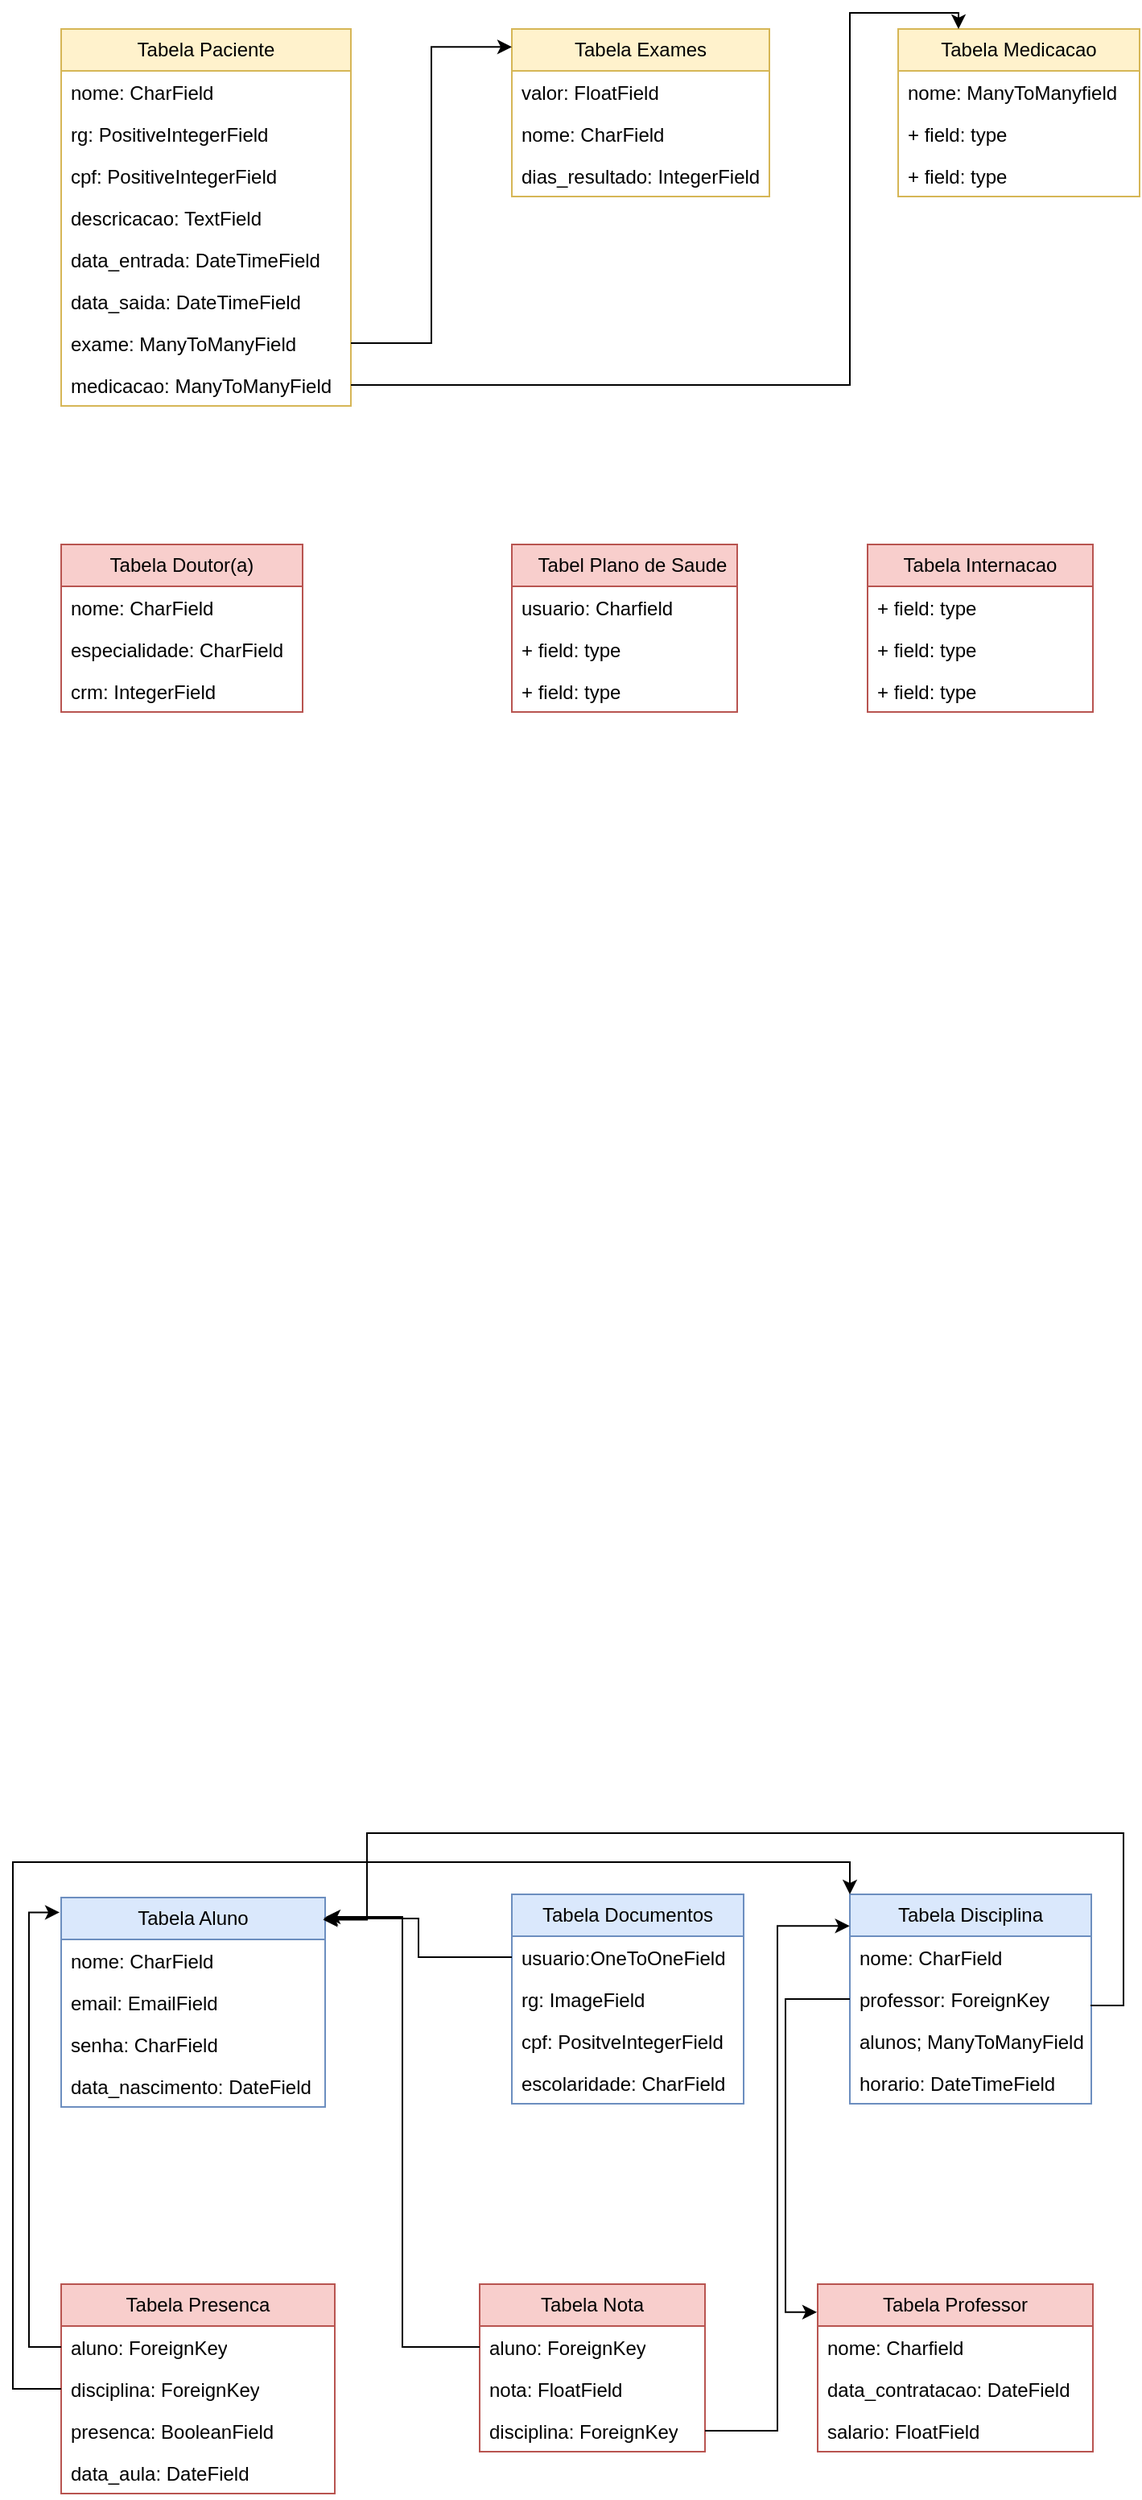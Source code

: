 <mxfile version="24.3.1" type="device">
  <diagram name="Página-1" id="8Bfq51W6LXayt3PJGII-">
    <mxGraphModel dx="1259" dy="1855" grid="1" gridSize="10" guides="1" tooltips="1" connect="1" arrows="1" fold="1" page="1" pageScale="1" pageWidth="827" pageHeight="1169" math="0" shadow="0">
      <root>
        <mxCell id="0" />
        <mxCell id="1" parent="0" />
        <mxCell id="65OCr3MXkYCy_8kgEzUt-1" value="Tabela Aluno" style="swimlane;fontStyle=0;childLayout=stackLayout;horizontal=1;startSize=26;fillColor=#dae8fc;horizontalStack=0;resizeParent=1;resizeParentMax=0;resizeLast=0;collapsible=1;marginBottom=0;whiteSpace=wrap;html=1;strokeColor=#6c8ebf;" parent="1" vertex="1">
          <mxGeometry x="40" y="40" width="164" height="130" as="geometry" />
        </mxCell>
        <mxCell id="65OCr3MXkYCy_8kgEzUt-2" value="nome: CharField" style="text;strokeColor=none;fillColor=none;align=left;verticalAlign=top;spacingLeft=4;spacingRight=4;overflow=hidden;rotatable=0;points=[[0,0.5],[1,0.5]];portConstraint=eastwest;whiteSpace=wrap;html=1;" parent="65OCr3MXkYCy_8kgEzUt-1" vertex="1">
          <mxGeometry y="26" width="164" height="26" as="geometry" />
        </mxCell>
        <mxCell id="65OCr3MXkYCy_8kgEzUt-3" value="email: EmailField" style="text;strokeColor=none;fillColor=none;align=left;verticalAlign=top;spacingLeft=4;spacingRight=4;overflow=hidden;rotatable=0;points=[[0,0.5],[1,0.5]];portConstraint=eastwest;whiteSpace=wrap;html=1;" parent="65OCr3MXkYCy_8kgEzUt-1" vertex="1">
          <mxGeometry y="52" width="164" height="26" as="geometry" />
        </mxCell>
        <mxCell id="65OCr3MXkYCy_8kgEzUt-4" value="senha: CharField" style="text;strokeColor=none;fillColor=none;align=left;verticalAlign=top;spacingLeft=4;spacingRight=4;overflow=hidden;rotatable=0;points=[[0,0.5],[1,0.5]];portConstraint=eastwest;whiteSpace=wrap;html=1;" parent="65OCr3MXkYCy_8kgEzUt-1" vertex="1">
          <mxGeometry y="78" width="164" height="26" as="geometry" />
        </mxCell>
        <mxCell id="65OCr3MXkYCy_8kgEzUt-9" value="data_nascimento: DateField" style="text;strokeColor=none;fillColor=none;align=left;verticalAlign=top;spacingLeft=4;spacingRight=4;overflow=hidden;rotatable=0;points=[[0,0.5],[1,0.5]];portConstraint=eastwest;whiteSpace=wrap;html=1;" parent="65OCr3MXkYCy_8kgEzUt-1" vertex="1">
          <mxGeometry y="104" width="164" height="26" as="geometry" />
        </mxCell>
        <mxCell id="65OCr3MXkYCy_8kgEzUt-11" value="Tabela Documentos" style="swimlane;fontStyle=0;childLayout=stackLayout;horizontal=1;startSize=26;fillColor=#dae8fc;horizontalStack=0;resizeParent=1;resizeParentMax=0;resizeLast=0;collapsible=1;marginBottom=0;whiteSpace=wrap;html=1;strokeColor=#6c8ebf;" parent="1" vertex="1">
          <mxGeometry x="320" y="38" width="144" height="130" as="geometry" />
        </mxCell>
        <mxCell id="65OCr3MXkYCy_8kgEzUt-12" value="usuario:OneToOneField" style="text;strokeColor=none;fillColor=none;align=left;verticalAlign=top;spacingLeft=4;spacingRight=4;overflow=hidden;rotatable=0;points=[[0,0.5],[1,0.5]];portConstraint=eastwest;whiteSpace=wrap;html=1;" parent="65OCr3MXkYCy_8kgEzUt-11" vertex="1">
          <mxGeometry y="26" width="144" height="26" as="geometry" />
        </mxCell>
        <mxCell id="65OCr3MXkYCy_8kgEzUt-13" value="rg: ImageField" style="text;strokeColor=none;fillColor=none;align=left;verticalAlign=top;spacingLeft=4;spacingRight=4;overflow=hidden;rotatable=0;points=[[0,0.5],[1,0.5]];portConstraint=eastwest;whiteSpace=wrap;html=1;" parent="65OCr3MXkYCy_8kgEzUt-11" vertex="1">
          <mxGeometry y="52" width="144" height="26" as="geometry" />
        </mxCell>
        <mxCell id="65OCr3MXkYCy_8kgEzUt-14" value="cpf: PositveIntegerField" style="text;strokeColor=none;fillColor=none;align=left;verticalAlign=top;spacingLeft=4;spacingRight=4;overflow=hidden;rotatable=0;points=[[0,0.5],[1,0.5]];portConstraint=eastwest;whiteSpace=wrap;html=1;" parent="65OCr3MXkYCy_8kgEzUt-11" vertex="1">
          <mxGeometry y="78" width="144" height="26" as="geometry" />
        </mxCell>
        <mxCell id="65OCr3MXkYCy_8kgEzUt-15" value="escolaridade: CharField" style="text;strokeColor=none;fillColor=none;align=left;verticalAlign=top;spacingLeft=4;spacingRight=4;overflow=hidden;rotatable=0;points=[[0,0.5],[1,0.5]];portConstraint=eastwest;whiteSpace=wrap;html=1;" parent="65OCr3MXkYCy_8kgEzUt-11" vertex="1">
          <mxGeometry y="104" width="144" height="26" as="geometry" />
        </mxCell>
        <mxCell id="65OCr3MXkYCy_8kgEzUt-19" style="edgeStyle=orthogonalEdgeStyle;rounded=0;orthogonalLoop=1;jettySize=auto;html=1;exitX=0;exitY=0.5;exitDx=0;exitDy=0;entryX=0.994;entryY=0.1;entryDx=0;entryDy=0;entryPerimeter=0;" parent="1" source="65OCr3MXkYCy_8kgEzUt-12" target="65OCr3MXkYCy_8kgEzUt-1" edge="1">
          <mxGeometry relative="1" as="geometry" />
        </mxCell>
        <mxCell id="65OCr3MXkYCy_8kgEzUt-20" value="Tabela Nota" style="swimlane;fontStyle=0;childLayout=stackLayout;horizontal=1;startSize=26;fillColor=#f8cecc;horizontalStack=0;resizeParent=1;resizeParentMax=0;resizeLast=0;collapsible=1;marginBottom=0;whiteSpace=wrap;html=1;strokeColor=#b85450;" parent="1" vertex="1">
          <mxGeometry x="300" y="280" width="140" height="104" as="geometry" />
        </mxCell>
        <mxCell id="65OCr3MXkYCy_8kgEzUt-21" value="aluno: ForeignKey" style="text;strokeColor=none;fillColor=none;align=left;verticalAlign=top;spacingLeft=4;spacingRight=4;overflow=hidden;rotatable=0;points=[[0,0.5],[1,0.5]];portConstraint=eastwest;whiteSpace=wrap;html=1;" parent="65OCr3MXkYCy_8kgEzUt-20" vertex="1">
          <mxGeometry y="26" width="140" height="26" as="geometry" />
        </mxCell>
        <mxCell id="65OCr3MXkYCy_8kgEzUt-22" value="nota: FloatField" style="text;strokeColor=none;fillColor=none;align=left;verticalAlign=top;spacingLeft=4;spacingRight=4;overflow=hidden;rotatable=0;points=[[0,0.5],[1,0.5]];portConstraint=eastwest;whiteSpace=wrap;html=1;" parent="65OCr3MXkYCy_8kgEzUt-20" vertex="1">
          <mxGeometry y="52" width="140" height="26" as="geometry" />
        </mxCell>
        <mxCell id="65OCr3MXkYCy_8kgEzUt-23" value="disciplina: ForeignKey&lt;div&gt;&lt;br&gt;&lt;/div&gt;" style="text;strokeColor=none;fillColor=none;align=left;verticalAlign=top;spacingLeft=4;spacingRight=4;overflow=hidden;rotatable=0;points=[[0,0.5],[1,0.5]];portConstraint=eastwest;whiteSpace=wrap;html=1;" parent="65OCr3MXkYCy_8kgEzUt-20" vertex="1">
          <mxGeometry y="78" width="140" height="26" as="geometry" />
        </mxCell>
        <mxCell id="65OCr3MXkYCy_8kgEzUt-24" value="Tabela Disciplina" style="swimlane;fontStyle=0;childLayout=stackLayout;horizontal=1;startSize=26;fillColor=#dae8fc;horizontalStack=0;resizeParent=1;resizeParentMax=0;resizeLast=0;collapsible=1;marginBottom=0;whiteSpace=wrap;html=1;strokeColor=#6c8ebf;" parent="1" vertex="1">
          <mxGeometry x="530" y="38" width="150" height="130" as="geometry" />
        </mxCell>
        <mxCell id="65OCr3MXkYCy_8kgEzUt-25" value="nome: CharField" style="text;strokeColor=none;fillColor=none;align=left;verticalAlign=top;spacingLeft=4;spacingRight=4;overflow=hidden;rotatable=0;points=[[0,0.5],[1,0.5]];portConstraint=eastwest;whiteSpace=wrap;html=1;" parent="65OCr3MXkYCy_8kgEzUt-24" vertex="1">
          <mxGeometry y="26" width="150" height="26" as="geometry" />
        </mxCell>
        <mxCell id="65OCr3MXkYCy_8kgEzUt-26" value="professor: ForeignKey" style="text;strokeColor=none;fillColor=none;align=left;verticalAlign=top;spacingLeft=4;spacingRight=4;overflow=hidden;rotatable=0;points=[[0,0.5],[1,0.5]];portConstraint=eastwest;whiteSpace=wrap;html=1;" parent="65OCr3MXkYCy_8kgEzUt-24" vertex="1">
          <mxGeometry y="52" width="150" height="26" as="geometry" />
        </mxCell>
        <mxCell id="65OCr3MXkYCy_8kgEzUt-27" value="alunos; ManyToManyField" style="text;strokeColor=none;fillColor=none;align=left;verticalAlign=top;spacingLeft=4;spacingRight=4;overflow=hidden;rotatable=0;points=[[0,0.5],[1,0.5]];portConstraint=eastwest;whiteSpace=wrap;html=1;" parent="65OCr3MXkYCy_8kgEzUt-24" vertex="1">
          <mxGeometry y="78" width="150" height="26" as="geometry" />
        </mxCell>
        <mxCell id="WFUkLhhziGBf0bUEO7K2-26" value="horario: DateTimeField" style="text;strokeColor=none;fillColor=none;align=left;verticalAlign=top;spacingLeft=4;spacingRight=4;overflow=hidden;rotatable=0;points=[[0,0.5],[1,0.5]];portConstraint=eastwest;whiteSpace=wrap;html=1;" parent="65OCr3MXkYCy_8kgEzUt-24" vertex="1">
          <mxGeometry y="104" width="150" height="26" as="geometry" />
        </mxCell>
        <mxCell id="65OCr3MXkYCy_8kgEzUt-32" value="Tabela Professor" style="swimlane;fontStyle=0;childLayout=stackLayout;horizontal=1;startSize=26;fillColor=#f8cecc;horizontalStack=0;resizeParent=1;resizeParentMax=0;resizeLast=0;collapsible=1;marginBottom=0;whiteSpace=wrap;html=1;strokeColor=#b85450;" parent="1" vertex="1">
          <mxGeometry x="510" y="280" width="171" height="104" as="geometry" />
        </mxCell>
        <mxCell id="65OCr3MXkYCy_8kgEzUt-33" value="nome: Charfield" style="text;strokeColor=none;fillColor=none;align=left;verticalAlign=top;spacingLeft=4;spacingRight=4;overflow=hidden;rotatable=0;points=[[0,0.5],[1,0.5]];portConstraint=eastwest;whiteSpace=wrap;html=1;" parent="65OCr3MXkYCy_8kgEzUt-32" vertex="1">
          <mxGeometry y="26" width="171" height="26" as="geometry" />
        </mxCell>
        <mxCell id="65OCr3MXkYCy_8kgEzUt-34" value="data_contratacao: DateField" style="text;strokeColor=none;fillColor=none;align=left;verticalAlign=top;spacingLeft=4;spacingRight=4;overflow=hidden;rotatable=0;points=[[0,0.5],[1,0.5]];portConstraint=eastwest;whiteSpace=wrap;html=1;" parent="65OCr3MXkYCy_8kgEzUt-32" vertex="1">
          <mxGeometry y="52" width="171" height="26" as="geometry" />
        </mxCell>
        <mxCell id="65OCr3MXkYCy_8kgEzUt-35" value="salario: FloatField" style="text;strokeColor=none;fillColor=none;align=left;verticalAlign=top;spacingLeft=4;spacingRight=4;overflow=hidden;rotatable=0;points=[[0,0.5],[1,0.5]];portConstraint=eastwest;whiteSpace=wrap;html=1;" parent="65OCr3MXkYCy_8kgEzUt-32" vertex="1">
          <mxGeometry y="78" width="171" height="26" as="geometry" />
        </mxCell>
        <mxCell id="65OCr3MXkYCy_8kgEzUt-36" value="Tabela Presenca" style="swimlane;fontStyle=0;childLayout=stackLayout;horizontal=1;startSize=26;fillColor=#f8cecc;horizontalStack=0;resizeParent=1;resizeParentMax=0;resizeLast=0;collapsible=1;marginBottom=0;whiteSpace=wrap;html=1;strokeColor=#b85450;" parent="1" vertex="1">
          <mxGeometry x="40" y="280" width="170" height="130" as="geometry" />
        </mxCell>
        <mxCell id="65OCr3MXkYCy_8kgEzUt-37" value="aluno: ForeignKey" style="text;strokeColor=none;fillColor=none;align=left;verticalAlign=top;spacingLeft=4;spacingRight=4;overflow=hidden;rotatable=0;points=[[0,0.5],[1,0.5]];portConstraint=eastwest;whiteSpace=wrap;html=1;" parent="65OCr3MXkYCy_8kgEzUt-36" vertex="1">
          <mxGeometry y="26" width="170" height="26" as="geometry" />
        </mxCell>
        <mxCell id="65OCr3MXkYCy_8kgEzUt-38" value="disciplina: ForeignKey" style="text;strokeColor=none;fillColor=none;align=left;verticalAlign=top;spacingLeft=4;spacingRight=4;overflow=hidden;rotatable=0;points=[[0,0.5],[1,0.5]];portConstraint=eastwest;whiteSpace=wrap;html=1;" parent="65OCr3MXkYCy_8kgEzUt-36" vertex="1">
          <mxGeometry y="52" width="170" height="26" as="geometry" />
        </mxCell>
        <mxCell id="65OCr3MXkYCy_8kgEzUt-39" value="presenca: BooleanField" style="text;strokeColor=none;fillColor=none;align=left;verticalAlign=top;spacingLeft=4;spacingRight=4;overflow=hidden;rotatable=0;points=[[0,0.5],[1,0.5]];portConstraint=eastwest;whiteSpace=wrap;html=1;" parent="65OCr3MXkYCy_8kgEzUt-36" vertex="1">
          <mxGeometry y="78" width="170" height="26" as="geometry" />
        </mxCell>
        <mxCell id="65OCr3MXkYCy_8kgEzUt-41" value="data_aula: DateField" style="text;strokeColor=none;fillColor=none;align=left;verticalAlign=top;spacingLeft=4;spacingRight=4;overflow=hidden;rotatable=0;points=[[0,0.5],[1,0.5]];portConstraint=eastwest;whiteSpace=wrap;html=1;" parent="65OCr3MXkYCy_8kgEzUt-36" vertex="1">
          <mxGeometry y="104" width="170" height="26" as="geometry" />
        </mxCell>
        <mxCell id="WFUkLhhziGBf0bUEO7K2-8" style="edgeStyle=orthogonalEdgeStyle;rounded=0;orthogonalLoop=1;jettySize=auto;html=1;exitX=0;exitY=0.5;exitDx=0;exitDy=0;entryX=-0.006;entryY=0.071;entryDx=0;entryDy=0;entryPerimeter=0;" parent="1" source="65OCr3MXkYCy_8kgEzUt-37" target="65OCr3MXkYCy_8kgEzUt-1" edge="1">
          <mxGeometry relative="1" as="geometry" />
        </mxCell>
        <mxCell id="WFUkLhhziGBf0bUEO7K2-17" style="edgeStyle=orthogonalEdgeStyle;rounded=0;orthogonalLoop=1;jettySize=auto;html=1;exitX=0;exitY=0.5;exitDx=0;exitDy=0;entryX=0;entryY=0;entryDx=0;entryDy=0;" parent="1" source="65OCr3MXkYCy_8kgEzUt-38" target="65OCr3MXkYCy_8kgEzUt-24" edge="1">
          <mxGeometry relative="1" as="geometry">
            <Array as="points">
              <mxPoint x="10" y="345" />
              <mxPoint x="10" y="18" />
              <mxPoint x="530" y="18" />
            </Array>
          </mxGeometry>
        </mxCell>
        <mxCell id="WFUkLhhziGBf0bUEO7K2-22" style="edgeStyle=orthogonalEdgeStyle;rounded=0;orthogonalLoop=1;jettySize=auto;html=1;exitX=1;exitY=0.5;exitDx=0;exitDy=0;entryX=-0.001;entryY=0.151;entryDx=0;entryDy=0;entryPerimeter=0;" parent="1" source="65OCr3MXkYCy_8kgEzUt-23" target="65OCr3MXkYCy_8kgEzUt-24" edge="1">
          <mxGeometry relative="1" as="geometry" />
        </mxCell>
        <mxCell id="WFUkLhhziGBf0bUEO7K2-23" style="edgeStyle=orthogonalEdgeStyle;rounded=0;orthogonalLoop=1;jettySize=auto;html=1;exitX=0;exitY=0.5;exitDx=0;exitDy=0;entryX=-0.003;entryY=0.167;entryDx=0;entryDy=0;entryPerimeter=0;" parent="1" source="65OCr3MXkYCy_8kgEzUt-26" target="65OCr3MXkYCy_8kgEzUt-32" edge="1">
          <mxGeometry relative="1" as="geometry" />
        </mxCell>
        <mxCell id="WFUkLhhziGBf0bUEO7K2-25" style="edgeStyle=orthogonalEdgeStyle;rounded=0;orthogonalLoop=1;jettySize=auto;html=1;exitX=0;exitY=0.5;exitDx=0;exitDy=0;entryX=1.003;entryY=0.092;entryDx=0;entryDy=0;entryPerimeter=0;" parent="1" source="65OCr3MXkYCy_8kgEzUt-21" target="65OCr3MXkYCy_8kgEzUt-1" edge="1">
          <mxGeometry relative="1" as="geometry" />
        </mxCell>
        <mxCell id="WFUkLhhziGBf0bUEO7K2-37" style="edgeStyle=orthogonalEdgeStyle;rounded=0;orthogonalLoop=1;jettySize=auto;html=1;exitX=1;exitY=0.5;exitDx=0;exitDy=0;entryX=0.992;entryY=0.106;entryDx=0;entryDy=0;entryPerimeter=0;" parent="1" target="65OCr3MXkYCy_8kgEzUt-1" edge="1">
          <mxGeometry relative="1" as="geometry">
            <mxPoint x="679.51" y="107.04" as="sourcePoint" />
            <mxPoint x="230" y="40" as="targetPoint" />
            <Array as="points">
              <mxPoint x="700" y="107" />
              <mxPoint x="700" />
              <mxPoint x="230" />
              <mxPoint x="230" y="54" />
            </Array>
          </mxGeometry>
        </mxCell>
        <mxCell id="WFUkLhhziGBf0bUEO7K2-40" value="Tabela Medicacao" style="swimlane;fontStyle=0;childLayout=stackLayout;horizontal=1;startSize=26;fillColor=#fff2cc;horizontalStack=0;resizeParent=1;resizeParentMax=0;resizeLast=0;collapsible=1;marginBottom=0;whiteSpace=wrap;html=1;strokeColor=#d6b656;" parent="1" vertex="1">
          <mxGeometry x="560" y="-1120" width="150" height="104" as="geometry" />
        </mxCell>
        <mxCell id="WFUkLhhziGBf0bUEO7K2-41" value="nome: ManyToManyfield" style="text;strokeColor=none;fillColor=none;align=left;verticalAlign=top;spacingLeft=4;spacingRight=4;overflow=hidden;rotatable=0;points=[[0,0.5],[1,0.5]];portConstraint=eastwest;whiteSpace=wrap;html=1;" parent="WFUkLhhziGBf0bUEO7K2-40" vertex="1">
          <mxGeometry y="26" width="150" height="26" as="geometry" />
        </mxCell>
        <mxCell id="WFUkLhhziGBf0bUEO7K2-42" value="+ field: type" style="text;strokeColor=none;fillColor=none;align=left;verticalAlign=top;spacingLeft=4;spacingRight=4;overflow=hidden;rotatable=0;points=[[0,0.5],[1,0.5]];portConstraint=eastwest;whiteSpace=wrap;html=1;" parent="WFUkLhhziGBf0bUEO7K2-40" vertex="1">
          <mxGeometry y="52" width="150" height="26" as="geometry" />
        </mxCell>
        <mxCell id="WFUkLhhziGBf0bUEO7K2-43" value="+ field: type" style="text;strokeColor=none;fillColor=none;align=left;verticalAlign=top;spacingLeft=4;spacingRight=4;overflow=hidden;rotatable=0;points=[[0,0.5],[1,0.5]];portConstraint=eastwest;whiteSpace=wrap;html=1;" parent="WFUkLhhziGBf0bUEO7K2-40" vertex="1">
          <mxGeometry y="78" width="150" height="26" as="geometry" />
        </mxCell>
        <mxCell id="WFUkLhhziGBf0bUEO7K2-44" value="Tabela Exames" style="swimlane;fontStyle=0;childLayout=stackLayout;horizontal=1;startSize=26;fillColor=#fff2cc;horizontalStack=0;resizeParent=1;resizeParentMax=0;resizeLast=0;collapsible=1;marginBottom=0;whiteSpace=wrap;html=1;strokeColor=#d6b656;" parent="1" vertex="1">
          <mxGeometry x="320" y="-1120" width="160" height="104" as="geometry" />
        </mxCell>
        <mxCell id="WFUkLhhziGBf0bUEO7K2-73" value="valor: FloatField" style="text;align=left;verticalAlign=top;spacingLeft=4;spacingRight=4;overflow=hidden;rotatable=0;points=[[0,0.5],[1,0.5]];portConstraint=eastwest;whiteSpace=wrap;html=1;" parent="WFUkLhhziGBf0bUEO7K2-44" vertex="1">
          <mxGeometry y="26" width="160" height="26" as="geometry" />
        </mxCell>
        <mxCell id="WFUkLhhziGBf0bUEO7K2-45" value="nome: CharField" style="text;align=left;verticalAlign=top;spacingLeft=4;spacingRight=4;overflow=hidden;rotatable=0;points=[[0,0.5],[1,0.5]];portConstraint=eastwest;whiteSpace=wrap;html=1;" parent="WFUkLhhziGBf0bUEO7K2-44" vertex="1">
          <mxGeometry y="52" width="160" height="26" as="geometry" />
        </mxCell>
        <mxCell id="WFUkLhhziGBf0bUEO7K2-74" value="dias_resultado: IntegerField" style="text;align=left;verticalAlign=top;spacingLeft=4;spacingRight=4;overflow=hidden;rotatable=0;points=[[0,0.5],[1,0.5]];portConstraint=eastwest;whiteSpace=wrap;html=1;" parent="WFUkLhhziGBf0bUEO7K2-44" vertex="1">
          <mxGeometry y="78" width="160" height="26" as="geometry" />
        </mxCell>
        <mxCell id="WFUkLhhziGBf0bUEO7K2-48" value="Tabela Paciente" style="swimlane;fontStyle=0;childLayout=stackLayout;horizontal=1;startSize=26;fillColor=#fff2cc;horizontalStack=0;resizeParent=1;resizeParentMax=0;resizeLast=0;collapsible=1;marginBottom=0;whiteSpace=wrap;html=1;strokeColor=#d6b656;" parent="1" vertex="1">
          <mxGeometry x="40" y="-1120" width="180" height="234" as="geometry">
            <mxRectangle x="40" y="-1120" width="100" height="30" as="alternateBounds" />
          </mxGeometry>
        </mxCell>
        <mxCell id="WFUkLhhziGBf0bUEO7K2-49" value="nome: CharField" style="text;strokeColor=none;fillColor=none;align=left;verticalAlign=top;spacingLeft=4;spacingRight=4;overflow=hidden;rotatable=0;points=[[0,0.5],[1,0.5]];portConstraint=eastwest;whiteSpace=wrap;html=1;" parent="WFUkLhhziGBf0bUEO7K2-48" vertex="1">
          <mxGeometry y="26" width="180" height="26" as="geometry" />
        </mxCell>
        <mxCell id="WFUkLhhziGBf0bUEO7K2-50" value="rg: PositiveIntegerField" style="text;strokeColor=none;fillColor=none;align=left;verticalAlign=top;spacingLeft=4;spacingRight=4;overflow=hidden;rotatable=0;points=[[0,0.5],[1,0.5]];portConstraint=eastwest;whiteSpace=wrap;html=1;" parent="WFUkLhhziGBf0bUEO7K2-48" vertex="1">
          <mxGeometry y="52" width="180" height="26" as="geometry" />
        </mxCell>
        <mxCell id="WFUkLhhziGBf0bUEO7K2-51" value="cpf: PositiveIntegerField" style="text;strokeColor=none;fillColor=none;align=left;verticalAlign=top;spacingLeft=4;spacingRight=4;overflow=hidden;rotatable=0;points=[[0,0.5],[1,0.5]];portConstraint=eastwest;whiteSpace=wrap;html=1;" parent="WFUkLhhziGBf0bUEO7K2-48" vertex="1">
          <mxGeometry y="78" width="180" height="26" as="geometry" />
        </mxCell>
        <mxCell id="WFUkLhhziGBf0bUEO7K2-64" value="descricacao: TextField" style="text;strokeColor=none;fillColor=none;align=left;verticalAlign=top;spacingLeft=4;spacingRight=4;overflow=hidden;rotatable=0;points=[[0,0.5],[1,0.5]];portConstraint=eastwest;whiteSpace=wrap;html=1;" parent="WFUkLhhziGBf0bUEO7K2-48" vertex="1">
          <mxGeometry y="104" width="180" height="26" as="geometry" />
        </mxCell>
        <mxCell id="WFUkLhhziGBf0bUEO7K2-66" value="data_entrada: DateTimeField" style="text;strokeColor=none;fillColor=none;align=left;verticalAlign=top;spacingLeft=4;spacingRight=4;overflow=hidden;rotatable=0;points=[[0,0.5],[1,0.5]];portConstraint=eastwest;whiteSpace=wrap;html=1;" parent="WFUkLhhziGBf0bUEO7K2-48" vertex="1">
          <mxGeometry y="130" width="180" height="26" as="geometry" />
        </mxCell>
        <mxCell id="WFUkLhhziGBf0bUEO7K2-67" style="edgeStyle=orthogonalEdgeStyle;rounded=0;orthogonalLoop=1;jettySize=auto;html=1;exitX=1;exitY=0.5;exitDx=0;exitDy=0;" parent="WFUkLhhziGBf0bUEO7K2-48" source="WFUkLhhziGBf0bUEO7K2-51" target="WFUkLhhziGBf0bUEO7K2-51" edge="1">
          <mxGeometry relative="1" as="geometry" />
        </mxCell>
        <mxCell id="WFUkLhhziGBf0bUEO7K2-72" value="data_saida: DateTimeField" style="text;strokeColor=none;fillColor=none;align=left;verticalAlign=top;spacingLeft=4;spacingRight=4;overflow=hidden;rotatable=0;points=[[0,0.5],[1,0.5]];portConstraint=eastwest;whiteSpace=wrap;html=1;" parent="WFUkLhhziGBf0bUEO7K2-48" vertex="1">
          <mxGeometry y="156" width="180" height="26" as="geometry" />
        </mxCell>
        <mxCell id="WFUkLhhziGBf0bUEO7K2-77" value="exame: ManyToManyField" style="text;strokeColor=none;fillColor=none;align=left;verticalAlign=top;spacingLeft=4;spacingRight=4;overflow=hidden;rotatable=0;points=[[0,0.5],[1,0.5]];portConstraint=eastwest;whiteSpace=wrap;html=1;" parent="WFUkLhhziGBf0bUEO7K2-48" vertex="1">
          <mxGeometry y="182" width="180" height="26" as="geometry" />
        </mxCell>
        <mxCell id="WFUkLhhziGBf0bUEO7K2-80" value="medicacao: ManyToManyField" style="text;strokeColor=none;fillColor=none;align=left;verticalAlign=top;spacingLeft=4;spacingRight=4;overflow=hidden;rotatable=0;points=[[0,0.5],[1,0.5]];portConstraint=eastwest;whiteSpace=wrap;html=1;" parent="WFUkLhhziGBf0bUEO7K2-48" vertex="1">
          <mxGeometry y="208" width="180" height="26" as="geometry" />
        </mxCell>
        <mxCell id="WFUkLhhziGBf0bUEO7K2-52" value="Tabela Doutor(a)" style="swimlane;fontStyle=0;childLayout=stackLayout;horizontal=1;startSize=26;fillColor=#f8cecc;horizontalStack=0;resizeParent=1;resizeParentMax=0;resizeLast=0;collapsible=1;marginBottom=0;whiteSpace=wrap;html=1;strokeColor=#b85450;" parent="1" vertex="1">
          <mxGeometry x="40" y="-800" width="150" height="104" as="geometry" />
        </mxCell>
        <mxCell id="WFUkLhhziGBf0bUEO7K2-53" value="nome: CharField" style="text;strokeColor=none;fillColor=none;align=left;verticalAlign=top;spacingLeft=4;spacingRight=4;overflow=hidden;rotatable=0;points=[[0,0.5],[1,0.5]];portConstraint=eastwest;whiteSpace=wrap;html=1;" parent="WFUkLhhziGBf0bUEO7K2-52" vertex="1">
          <mxGeometry y="26" width="150" height="26" as="geometry" />
        </mxCell>
        <mxCell id="WFUkLhhziGBf0bUEO7K2-54" value="especialidade: CharField" style="text;strokeColor=none;fillColor=none;align=left;verticalAlign=top;spacingLeft=4;spacingRight=4;overflow=hidden;rotatable=0;points=[[0,0.5],[1,0.5]];portConstraint=eastwest;whiteSpace=wrap;html=1;" parent="WFUkLhhziGBf0bUEO7K2-52" vertex="1">
          <mxGeometry y="52" width="150" height="26" as="geometry" />
        </mxCell>
        <mxCell id="WFUkLhhziGBf0bUEO7K2-55" value="crm: IntegerField" style="text;strokeColor=none;fillColor=none;align=left;verticalAlign=top;spacingLeft=4;spacingRight=4;overflow=hidden;rotatable=0;points=[[0,0.5],[1,0.5]];portConstraint=eastwest;whiteSpace=wrap;html=1;" parent="WFUkLhhziGBf0bUEO7K2-52" vertex="1">
          <mxGeometry y="78" width="150" height="26" as="geometry" />
        </mxCell>
        <mxCell id="WFUkLhhziGBf0bUEO7K2-68" style="edgeStyle=orthogonalEdgeStyle;rounded=0;orthogonalLoop=1;jettySize=auto;html=1;exitX=1;exitY=0.5;exitDx=0;exitDy=0;" parent="WFUkLhhziGBf0bUEO7K2-52" source="WFUkLhhziGBf0bUEO7K2-53" target="WFUkLhhziGBf0bUEO7K2-53" edge="1">
          <mxGeometry relative="1" as="geometry" />
        </mxCell>
        <mxCell id="WFUkLhhziGBf0bUEO7K2-56" value="&amp;nbsp; &amp;nbsp;Tabel Plano de Saude" style="swimlane;fontStyle=0;childLayout=stackLayout;horizontal=1;startSize=26;fillColor=#f8cecc;horizontalStack=0;resizeParent=1;resizeParentMax=0;resizeLast=0;collapsible=1;marginBottom=0;whiteSpace=wrap;html=1;strokeColor=#b85450;" parent="1" vertex="1">
          <mxGeometry x="320" y="-800" width="140" height="104" as="geometry" />
        </mxCell>
        <mxCell id="WFUkLhhziGBf0bUEO7K2-57" value="usuario: Charfield" style="text;strokeColor=none;fillColor=none;align=left;verticalAlign=top;spacingLeft=4;spacingRight=4;overflow=hidden;rotatable=0;points=[[0,0.5],[1,0.5]];portConstraint=eastwest;whiteSpace=wrap;html=1;" parent="WFUkLhhziGBf0bUEO7K2-56" vertex="1">
          <mxGeometry y="26" width="140" height="26" as="geometry" />
        </mxCell>
        <mxCell id="WFUkLhhziGBf0bUEO7K2-58" value="+ field: type" style="text;strokeColor=none;fillColor=none;align=left;verticalAlign=top;spacingLeft=4;spacingRight=4;overflow=hidden;rotatable=0;points=[[0,0.5],[1,0.5]];portConstraint=eastwest;whiteSpace=wrap;html=1;" parent="WFUkLhhziGBf0bUEO7K2-56" vertex="1">
          <mxGeometry y="52" width="140" height="26" as="geometry" />
        </mxCell>
        <mxCell id="WFUkLhhziGBf0bUEO7K2-59" value="+ field: type" style="text;strokeColor=none;fillColor=none;align=left;verticalAlign=top;spacingLeft=4;spacingRight=4;overflow=hidden;rotatable=0;points=[[0,0.5],[1,0.5]];portConstraint=eastwest;whiteSpace=wrap;html=1;" parent="WFUkLhhziGBf0bUEO7K2-56" vertex="1">
          <mxGeometry y="78" width="140" height="26" as="geometry" />
        </mxCell>
        <mxCell id="WFUkLhhziGBf0bUEO7K2-60" value="Tabela Internacao" style="swimlane;fontStyle=0;childLayout=stackLayout;horizontal=1;startSize=26;fillColor=#f8cecc;horizontalStack=0;resizeParent=1;resizeParentMax=0;resizeLast=0;collapsible=1;marginBottom=0;whiteSpace=wrap;html=1;strokeColor=#b85450;" parent="1" vertex="1">
          <mxGeometry x="541" y="-800" width="140" height="104" as="geometry" />
        </mxCell>
        <mxCell id="WFUkLhhziGBf0bUEO7K2-61" value="+ field: type" style="text;strokeColor=none;fillColor=none;align=left;verticalAlign=top;spacingLeft=4;spacingRight=4;overflow=hidden;rotatable=0;points=[[0,0.5],[1,0.5]];portConstraint=eastwest;whiteSpace=wrap;html=1;" parent="WFUkLhhziGBf0bUEO7K2-60" vertex="1">
          <mxGeometry y="26" width="140" height="26" as="geometry" />
        </mxCell>
        <mxCell id="WFUkLhhziGBf0bUEO7K2-62" value="+ field: type" style="text;strokeColor=none;fillColor=none;align=left;verticalAlign=top;spacingLeft=4;spacingRight=4;overflow=hidden;rotatable=0;points=[[0,0.5],[1,0.5]];portConstraint=eastwest;whiteSpace=wrap;html=1;" parent="WFUkLhhziGBf0bUEO7K2-60" vertex="1">
          <mxGeometry y="52" width="140" height="26" as="geometry" />
        </mxCell>
        <mxCell id="WFUkLhhziGBf0bUEO7K2-63" value="+ field: type" style="text;strokeColor=none;fillColor=none;align=left;verticalAlign=top;spacingLeft=4;spacingRight=4;overflow=hidden;rotatable=0;points=[[0,0.5],[1,0.5]];portConstraint=eastwest;whiteSpace=wrap;html=1;" parent="WFUkLhhziGBf0bUEO7K2-60" vertex="1">
          <mxGeometry y="78" width="140" height="26" as="geometry" />
        </mxCell>
        <mxCell id="WFUkLhhziGBf0bUEO7K2-79" style="edgeStyle=orthogonalEdgeStyle;rounded=0;orthogonalLoop=1;jettySize=auto;html=1;exitX=1;exitY=0.5;exitDx=0;exitDy=0;entryX=0;entryY=0.107;entryDx=0;entryDy=0;entryPerimeter=0;" parent="1" source="WFUkLhhziGBf0bUEO7K2-77" target="WFUkLhhziGBf0bUEO7K2-44" edge="1">
          <mxGeometry relative="1" as="geometry" />
        </mxCell>
        <mxCell id="WFUkLhhziGBf0bUEO7K2-83" style="edgeStyle=orthogonalEdgeStyle;rounded=0;orthogonalLoop=1;jettySize=auto;html=1;exitX=1;exitY=0.5;exitDx=0;exitDy=0;entryX=0.25;entryY=0;entryDx=0;entryDy=0;" parent="1" source="WFUkLhhziGBf0bUEO7K2-80" target="WFUkLhhziGBf0bUEO7K2-40" edge="1">
          <mxGeometry relative="1" as="geometry">
            <Array as="points">
              <mxPoint x="530" y="-899" />
              <mxPoint x="530" y="-1130" />
              <mxPoint x="598" y="-1130" />
            </Array>
          </mxGeometry>
        </mxCell>
      </root>
    </mxGraphModel>
  </diagram>
</mxfile>
